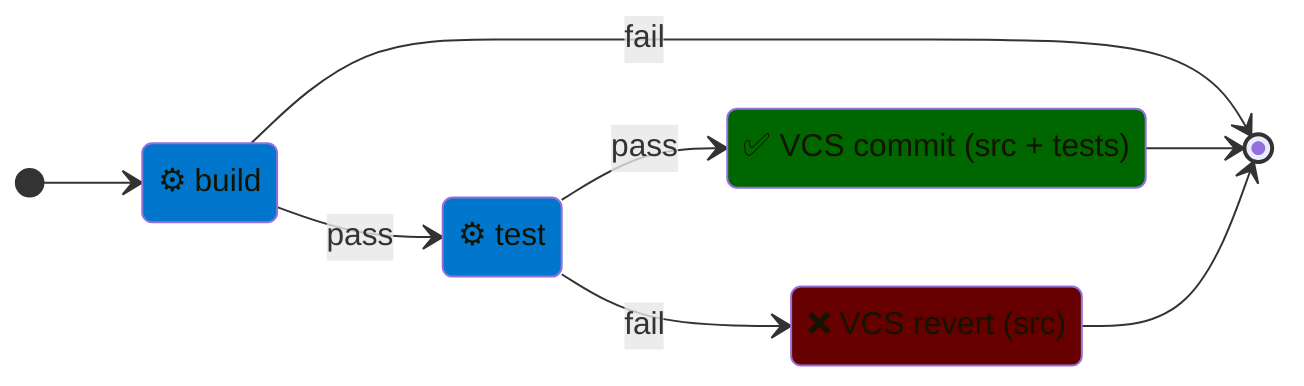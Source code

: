 stateDiagram-v2
    direction LR
    state "⚙️ build" as Build
    state "⚙️ test" as Test
    state "✅ VCS commit (src + tests)" as Commit
    state "❌ VCS revert (src)" as Revert
    [*] --> Build
    Build --> Test: pass
    Build --> [*]: fail
    Test --> Commit: pass
    Test --> Revert: fail
    Commit --> [*]
    Revert --> [*]
    classDef actionClass fill: #0077CC
    classDef okClass fill: #006600
    classDef failClass fill: #660000
    class Build actionClass
    class Test actionClass
    class Commit okClass
    class Revert failClass
